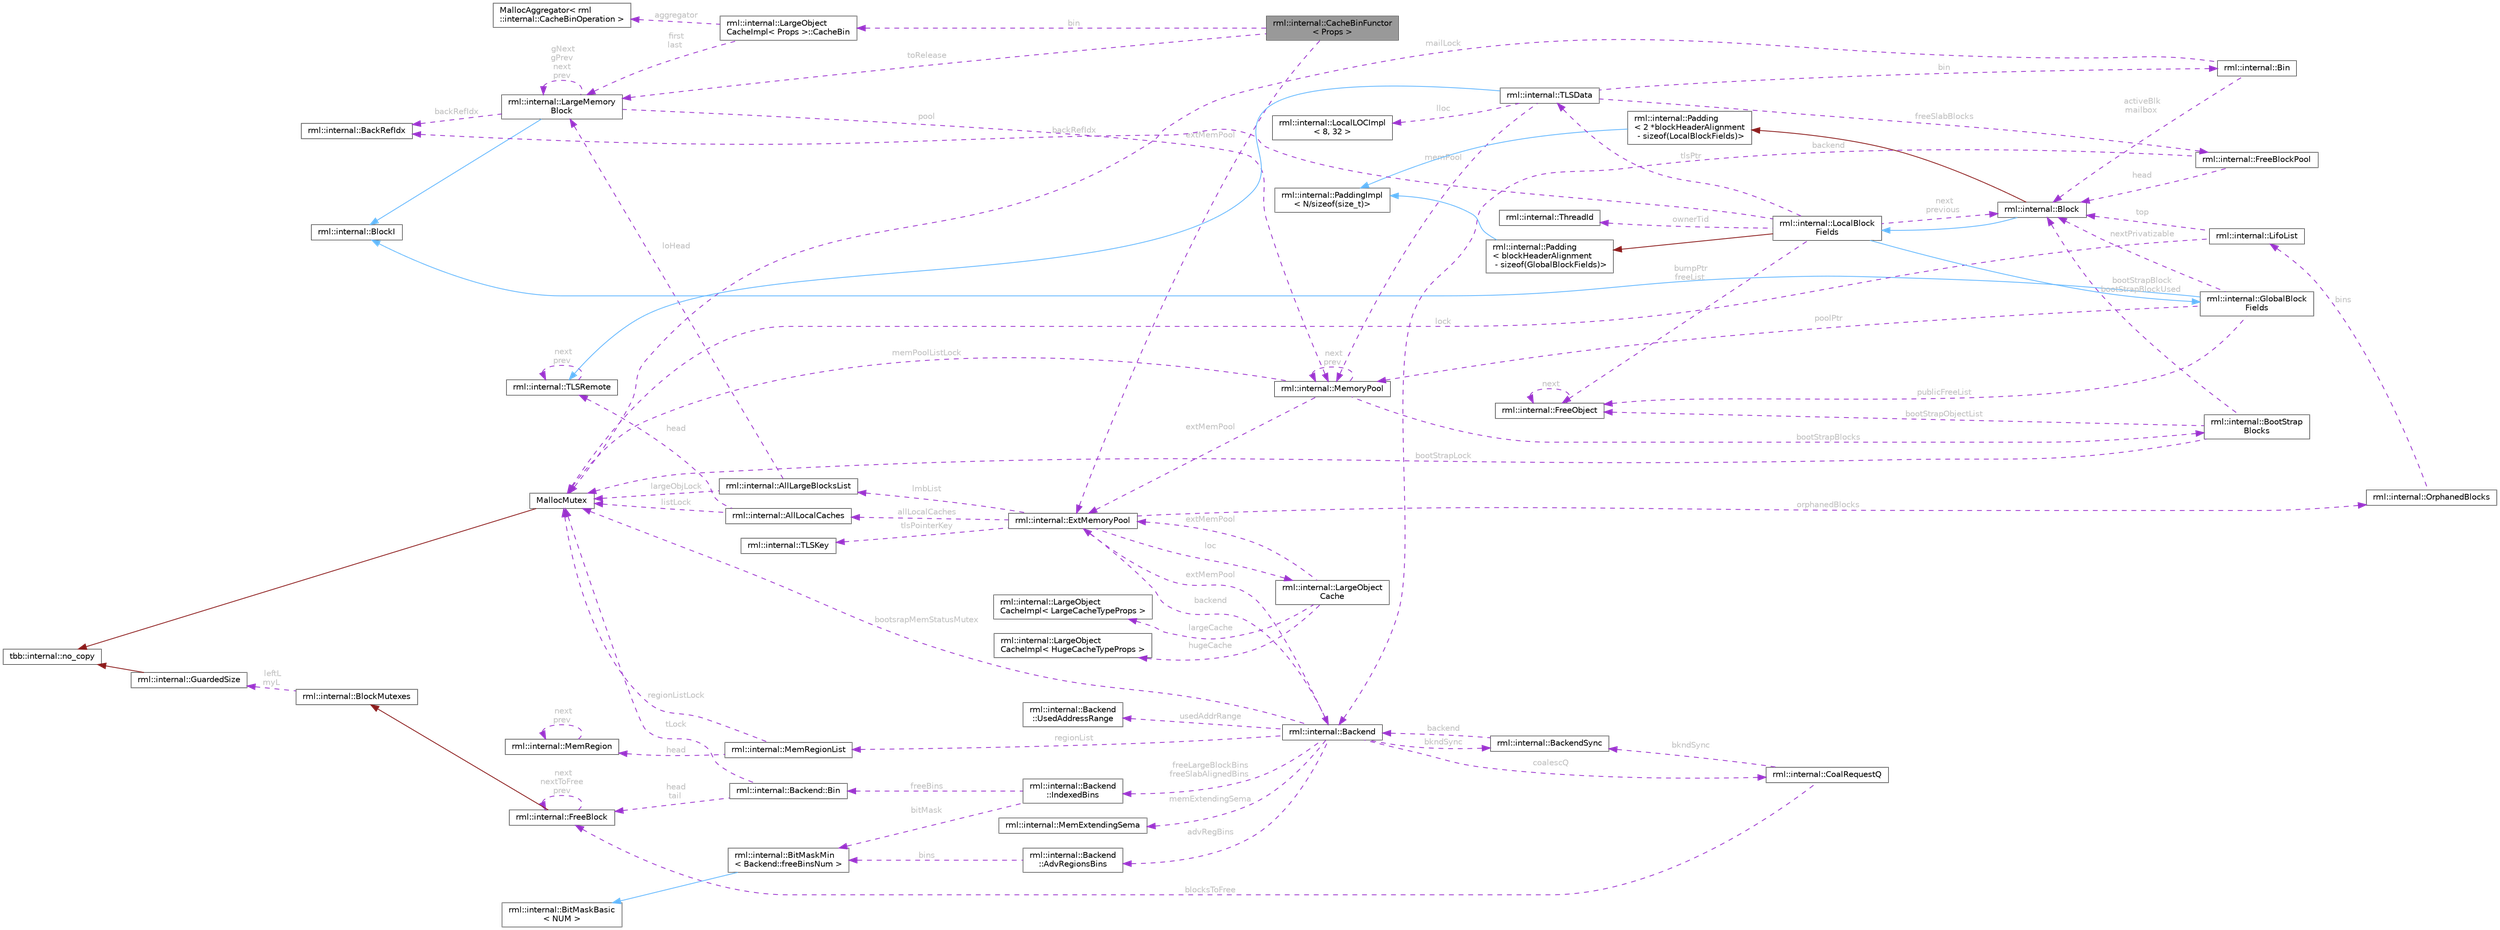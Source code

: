 digraph "rml::internal::CacheBinFunctor&lt; Props &gt;"
{
 // LATEX_PDF_SIZE
  bgcolor="transparent";
  edge [fontname=Helvetica,fontsize=10,labelfontname=Helvetica,labelfontsize=10];
  node [fontname=Helvetica,fontsize=10,shape=box,height=0.2,width=0.4];
  rankdir="LR";
  Node1 [id="Node000001",label="rml::internal::CacheBinFunctor\l\< Props \>",height=0.2,width=0.4,color="gray40", fillcolor="grey60", style="filled", fontcolor="black",tooltip=" "];
  Node2 -> Node1 [id="edge1_Node000001_Node000002",dir="back",color="darkorchid3",style="dashed",tooltip=" ",label=" bin",fontcolor="grey" ];
  Node2 [id="Node000002",label="rml::internal::LargeObject\lCacheImpl\< Props \>::CacheBin",height=0.2,width=0.4,color="gray40", fillcolor="white", style="filled",URL="$classrml_1_1internal_1_1_large_object_cache_impl_1_1_cache_bin.html",tooltip=" "];
  Node3 -> Node2 [id="edge2_Node000002_Node000003",dir="back",color="darkorchid3",style="dashed",tooltip=" ",label=" first\nlast",fontcolor="grey" ];
  Node3 [id="Node000003",label="rml::internal::LargeMemory\lBlock",height=0.2,width=0.4,color="gray40", fillcolor="white", style="filled",URL="$structrml_1_1internal_1_1_large_memory_block.html",tooltip=" "];
  Node4 -> Node3 [id="edge3_Node000003_Node000004",dir="back",color="steelblue1",style="solid",tooltip=" "];
  Node4 [id="Node000004",label="rml::internal::BlockI",height=0.2,width=0.4,color="gray40", fillcolor="white", style="filled",URL="$classrml_1_1internal_1_1_block_i.html",tooltip=" "];
  Node5 -> Node3 [id="edge4_Node000003_Node000005",dir="back",color="darkorchid3",style="dashed",tooltip=" ",label=" pool",fontcolor="grey" ];
  Node5 [id="Node000005",label="rml::internal::MemoryPool",height=0.2,width=0.4,color="gray40", fillcolor="white", style="filled",URL="$classrml_1_1internal_1_1_memory_pool.html",tooltip=" "];
  Node6 -> Node5 [id="edge5_Node000005_Node000006",dir="back",color="darkorchid3",style="dashed",tooltip=" ",label=" memPoolListLock",fontcolor="grey" ];
  Node6 [id="Node000006",label="MallocMutex",height=0.2,width=0.4,color="gray40", fillcolor="white", style="filled",URL="$class_malloc_mutex.html",tooltip="Stripped down version of spin_mutex."];
  Node7 -> Node6 [id="edge6_Node000006_Node000007",dir="back",color="firebrick4",style="solid",tooltip=" "];
  Node7 [id="Node000007",label="tbb::internal::no_copy",height=0.2,width=0.4,color="gray40", fillcolor="white", style="filled",tooltip=" "];
  Node5 -> Node5 [id="edge7_Node000005_Node000005",dir="back",color="darkorchid3",style="dashed",tooltip=" ",label=" next\nprev",fontcolor="grey" ];
  Node8 -> Node5 [id="edge8_Node000005_Node000008",dir="back",color="darkorchid3",style="dashed",tooltip=" ",label=" extMemPool",fontcolor="grey" ];
  Node8 [id="Node000008",label="rml::internal::ExtMemoryPool",height=0.2,width=0.4,color="gray40", fillcolor="white", style="filled",URL="$structrml_1_1internal_1_1_ext_memory_pool.html",tooltip=" "];
  Node9 -> Node8 [id="edge9_Node000008_Node000009",dir="back",color="darkorchid3",style="dashed",tooltip=" ",label=" backend",fontcolor="grey" ];
  Node9 [id="Node000009",label="rml::internal::Backend",height=0.2,width=0.4,color="gray40", fillcolor="white", style="filled",URL="$classrml_1_1internal_1_1_backend.html",tooltip=" "];
  Node8 -> Node9 [id="edge10_Node000009_Node000008",dir="back",color="darkorchid3",style="dashed",tooltip=" ",label=" extMemPool",fontcolor="grey" ];
  Node10 -> Node9 [id="edge11_Node000009_Node000010",dir="back",color="darkorchid3",style="dashed",tooltip=" ",label=" regionList",fontcolor="grey" ];
  Node10 [id="Node000010",label="rml::internal::MemRegionList",height=0.2,width=0.4,color="gray40", fillcolor="white", style="filled",URL="$classrml_1_1internal_1_1_mem_region_list.html",tooltip=" "];
  Node6 -> Node10 [id="edge12_Node000010_Node000006",dir="back",color="darkorchid3",style="dashed",tooltip=" ",label=" regionListLock",fontcolor="grey" ];
  Node11 -> Node10 [id="edge13_Node000010_Node000011",dir="back",color="darkorchid3",style="dashed",tooltip=" ",label=" head",fontcolor="grey" ];
  Node11 [id="Node000011",label="rml::internal::MemRegion",height=0.2,width=0.4,color="gray40", fillcolor="white", style="filled",URL="$structrml_1_1internal_1_1_mem_region.html",tooltip=" "];
  Node11 -> Node11 [id="edge14_Node000011_Node000011",dir="back",color="darkorchid3",style="dashed",tooltip=" ",label=" next\nprev",fontcolor="grey" ];
  Node12 -> Node9 [id="edge15_Node000009_Node000012",dir="back",color="darkorchid3",style="dashed",tooltip=" ",label=" coalescQ",fontcolor="grey" ];
  Node12 [id="Node000012",label="rml::internal::CoalRequestQ",height=0.2,width=0.4,color="gray40", fillcolor="white", style="filled",URL="$classrml_1_1internal_1_1_coal_request_q.html",tooltip=" "];
  Node13 -> Node12 [id="edge16_Node000012_Node000013",dir="back",color="darkorchid3",style="dashed",tooltip=" ",label=" blocksToFree",fontcolor="grey" ];
  Node13 [id="Node000013",label="rml::internal::FreeBlock",height=0.2,width=0.4,color="gray40", fillcolor="white", style="filled",URL="$classrml_1_1internal_1_1_free_block.html",tooltip=" "];
  Node14 -> Node13 [id="edge17_Node000013_Node000014",dir="back",color="firebrick4",style="solid",tooltip=" "];
  Node14 [id="Node000014",label="rml::internal::BlockMutexes",height=0.2,width=0.4,color="gray40", fillcolor="white", style="filled",URL="$classrml_1_1internal_1_1_block_mutexes.html",tooltip=" "];
  Node15 -> Node14 [id="edge18_Node000014_Node000015",dir="back",color="darkorchid3",style="dashed",tooltip=" ",label=" leftL\nmyL",fontcolor="grey" ];
  Node15 [id="Node000015",label="rml::internal::GuardedSize",height=0.2,width=0.4,color="gray40", fillcolor="white", style="filled",URL="$classrml_1_1internal_1_1_guarded_size.html",tooltip=" "];
  Node7 -> Node15 [id="edge19_Node000015_Node000007",dir="back",color="firebrick4",style="solid",tooltip=" "];
  Node13 -> Node13 [id="edge20_Node000013_Node000013",dir="back",color="darkorchid3",style="dashed",tooltip=" ",label=" next\nnextToFree\nprev",fontcolor="grey" ];
  Node16 -> Node12 [id="edge21_Node000012_Node000016",dir="back",color="darkorchid3",style="dashed",tooltip=" ",label=" bkndSync",fontcolor="grey" ];
  Node16 [id="Node000016",label="rml::internal::BackendSync",height=0.2,width=0.4,color="gray40", fillcolor="white", style="filled",URL="$classrml_1_1internal_1_1_backend_sync.html",tooltip=" "];
  Node9 -> Node16 [id="edge22_Node000016_Node000009",dir="back",color="darkorchid3",style="dashed",tooltip=" ",label=" backend",fontcolor="grey" ];
  Node16 -> Node9 [id="edge23_Node000009_Node000016",dir="back",color="darkorchid3",style="dashed",tooltip=" ",label=" bkndSync",fontcolor="grey" ];
  Node17 -> Node9 [id="edge24_Node000009_Node000017",dir="back",color="darkorchid3",style="dashed",tooltip=" ",label=" memExtendingSema",fontcolor="grey" ];
  Node17 [id="Node000017",label="rml::internal::MemExtendingSema",height=0.2,width=0.4,color="gray40", fillcolor="white", style="filled",URL="$classrml_1_1internal_1_1_mem_extending_sema.html",tooltip=" "];
  Node18 -> Node9 [id="edge25_Node000009_Node000018",dir="back",color="darkorchid3",style="dashed",tooltip=" ",label=" usedAddrRange",fontcolor="grey" ];
  Node18 [id="Node000018",label="rml::internal::Backend\l::UsedAddressRange",height=0.2,width=0.4,color="gray40", fillcolor="white", style="filled",URL="$classrml_1_1internal_1_1_backend_1_1_used_address_range.html",tooltip=" "];
  Node6 -> Node9 [id="edge26_Node000009_Node000006",dir="back",color="darkorchid3",style="dashed",tooltip=" ",label=" bootsrapMemStatusMutex",fontcolor="grey" ];
  Node19 -> Node9 [id="edge27_Node000009_Node000019",dir="back",color="darkorchid3",style="dashed",tooltip=" ",label=" advRegBins",fontcolor="grey" ];
  Node19 [id="Node000019",label="rml::internal::Backend\l::AdvRegionsBins",height=0.2,width=0.4,color="gray40", fillcolor="white", style="filled",URL="$classrml_1_1internal_1_1_backend_1_1_adv_regions_bins.html",tooltip=" "];
  Node20 -> Node19 [id="edge28_Node000019_Node000020",dir="back",color="darkorchid3",style="dashed",tooltip=" ",label=" bins",fontcolor="grey" ];
  Node20 [id="Node000020",label="rml::internal::BitMaskMin\l\< Backend::freeBinsNum \>",height=0.2,width=0.4,color="gray40", fillcolor="white", style="filled",URL="$classrml_1_1internal_1_1_bit_mask_min.html",tooltip=" "];
  Node21 -> Node20 [id="edge29_Node000020_Node000021",dir="back",color="steelblue1",style="solid",tooltip=" "];
  Node21 [id="Node000021",label="rml::internal::BitMaskBasic\l\< NUM \>",height=0.2,width=0.4,color="gray40", fillcolor="white", style="filled",URL="$classrml_1_1internal_1_1_bit_mask_basic.html",tooltip=" "];
  Node22 -> Node9 [id="edge30_Node000009_Node000022",dir="back",color="darkorchid3",style="dashed",tooltip=" ",label=" freeLargeBlockBins\nfreeSlabAlignedBins",fontcolor="grey" ];
  Node22 [id="Node000022",label="rml::internal::Backend\l::IndexedBins",height=0.2,width=0.4,color="gray40", fillcolor="white", style="filled",URL="$classrml_1_1internal_1_1_backend_1_1_indexed_bins.html",tooltip=" "];
  Node20 -> Node22 [id="edge31_Node000022_Node000020",dir="back",color="darkorchid3",style="dashed",tooltip=" ",label=" bitMask",fontcolor="grey" ];
  Node23 -> Node22 [id="edge32_Node000022_Node000023",dir="back",color="darkorchid3",style="dashed",tooltip=" ",label=" freeBins",fontcolor="grey" ];
  Node23 [id="Node000023",label="rml::internal::Backend::Bin",height=0.2,width=0.4,color="gray40", fillcolor="white", style="filled",URL="$structrml_1_1internal_1_1_backend_1_1_bin.html",tooltip=" "];
  Node13 -> Node23 [id="edge33_Node000023_Node000013",dir="back",color="darkorchid3",style="dashed",tooltip=" ",label=" head\ntail",fontcolor="grey" ];
  Node6 -> Node23 [id="edge34_Node000023_Node000006",dir="back",color="darkorchid3",style="dashed",tooltip=" ",label=" tLock",fontcolor="grey" ];
  Node24 -> Node8 [id="edge35_Node000008_Node000024",dir="back",color="darkorchid3",style="dashed",tooltip=" ",label=" loc",fontcolor="grey" ];
  Node24 [id="Node000024",label="rml::internal::LargeObject\lCache",height=0.2,width=0.4,color="gray40", fillcolor="white", style="filled",URL="$classrml_1_1internal_1_1_large_object_cache.html",tooltip=" "];
  Node25 -> Node24 [id="edge36_Node000024_Node000025",dir="back",color="darkorchid3",style="dashed",tooltip=" ",label=" hugeCache",fontcolor="grey" ];
  Node25 [id="Node000025",label="rml::internal::LargeObject\lCacheImpl\< HugeCacheTypeProps \>",height=0.2,width=0.4,color="gray40", fillcolor="white", style="filled",URL="$classrml_1_1internal_1_1_large_object_cache_impl.html",tooltip=" "];
  Node26 -> Node24 [id="edge37_Node000024_Node000026",dir="back",color="darkorchid3",style="dashed",tooltip=" ",label=" largeCache",fontcolor="grey" ];
  Node26 [id="Node000026",label="rml::internal::LargeObject\lCacheImpl\< LargeCacheTypeProps \>",height=0.2,width=0.4,color="gray40", fillcolor="white", style="filled",URL="$classrml_1_1internal_1_1_large_object_cache_impl.html",tooltip=" "];
  Node8 -> Node24 [id="edge38_Node000024_Node000008",dir="back",color="darkorchid3",style="dashed",tooltip=" ",label=" extMemPool",fontcolor="grey" ];
  Node27 -> Node8 [id="edge39_Node000008_Node000027",dir="back",color="darkorchid3",style="dashed",tooltip=" ",label=" allLocalCaches",fontcolor="grey" ];
  Node27 [id="Node000027",label="rml::internal::AllLocalCaches",height=0.2,width=0.4,color="gray40", fillcolor="white", style="filled",URL="$classrml_1_1internal_1_1_all_local_caches.html",tooltip=" "];
  Node28 -> Node27 [id="edge40_Node000027_Node000028",dir="back",color="darkorchid3",style="dashed",tooltip=" ",label=" head",fontcolor="grey" ];
  Node28 [id="Node000028",label="rml::internal::TLSRemote",height=0.2,width=0.4,color="gray40", fillcolor="white", style="filled",URL="$structrml_1_1internal_1_1_t_l_s_remote.html",tooltip=" "];
  Node28 -> Node28 [id="edge41_Node000028_Node000028",dir="back",color="darkorchid3",style="dashed",tooltip=" ",label=" next\nprev",fontcolor="grey" ];
  Node6 -> Node27 [id="edge42_Node000027_Node000006",dir="back",color="darkorchid3",style="dashed",tooltip=" ",label=" listLock",fontcolor="grey" ];
  Node29 -> Node8 [id="edge43_Node000008_Node000029",dir="back",color="darkorchid3",style="dashed",tooltip=" ",label=" orphanedBlocks",fontcolor="grey" ];
  Node29 [id="Node000029",label="rml::internal::OrphanedBlocks",height=0.2,width=0.4,color="gray40", fillcolor="white", style="filled",URL="$classrml_1_1internal_1_1_orphaned_blocks.html",tooltip=" "];
  Node30 -> Node29 [id="edge44_Node000029_Node000030",dir="back",color="darkorchid3",style="dashed",tooltip=" ",label=" bins",fontcolor="grey" ];
  Node30 [id="Node000030",label="rml::internal::LifoList",height=0.2,width=0.4,color="gray40", fillcolor="white", style="filled",URL="$classrml_1_1internal_1_1_lifo_list.html",tooltip=" "];
  Node31 -> Node30 [id="edge45_Node000030_Node000031",dir="back",color="darkorchid3",style="dashed",tooltip=" ",label=" top",fontcolor="grey" ];
  Node31 [id="Node000031",label="rml::internal::Block",height=0.2,width=0.4,color="gray40", fillcolor="white", style="filled",URL="$classrml_1_1internal_1_1_block.html",tooltip=" "];
  Node32 -> Node31 [id="edge46_Node000031_Node000032",dir="back",color="steelblue1",style="solid",tooltip=" "];
  Node32 [id="Node000032",label="rml::internal::LocalBlock\lFields",height=0.2,width=0.4,color="gray40", fillcolor="white", style="filled",URL="$classrml_1_1internal_1_1_local_block_fields.html",tooltip=" "];
  Node33 -> Node32 [id="edge47_Node000032_Node000033",dir="back",color="steelblue1",style="solid",tooltip=" "];
  Node33 [id="Node000033",label="rml::internal::GlobalBlock\lFields",height=0.2,width=0.4,color="gray40", fillcolor="white", style="filled",URL="$classrml_1_1internal_1_1_global_block_fields.html",tooltip=" "];
  Node4 -> Node33 [id="edge48_Node000033_Node000004",dir="back",color="steelblue1",style="solid",tooltip=" "];
  Node34 -> Node33 [id="edge49_Node000033_Node000034",dir="back",color="darkorchid3",style="dashed",tooltip=" ",label=" publicFreeList",fontcolor="grey" ];
  Node34 [id="Node000034",label="rml::internal::FreeObject",height=0.2,width=0.4,color="gray40", fillcolor="white", style="filled",URL="$structrml_1_1internal_1_1_free_object.html",tooltip=" "];
  Node34 -> Node34 [id="edge50_Node000034_Node000034",dir="back",color="darkorchid3",style="dashed",tooltip=" ",label=" next",fontcolor="grey" ];
  Node31 -> Node33 [id="edge51_Node000033_Node000031",dir="back",color="darkorchid3",style="dashed",tooltip=" ",label=" nextPrivatizable",fontcolor="grey" ];
  Node5 -> Node33 [id="edge52_Node000033_Node000005",dir="back",color="darkorchid3",style="dashed",tooltip=" ",label=" poolPtr",fontcolor="grey" ];
  Node35 -> Node32 [id="edge53_Node000032_Node000035",dir="back",color="firebrick4",style="solid",tooltip=" "];
  Node35 [id="Node000035",label="rml::internal::Padding\l\< blockHeaderAlignment\l - sizeof(GlobalBlockFields)\>",height=0.2,width=0.4,color="gray40", fillcolor="white", style="filled",URL="$structrml_1_1internal_1_1_padding.html",tooltip=" "];
  Node36 -> Node35 [id="edge54_Node000035_Node000036",dir="back",color="steelblue1",style="solid",tooltip=" "];
  Node36 [id="Node000036",label="rml::internal::PaddingImpl\l\< N/sizeof(size_t)\>",height=0.2,width=0.4,color="gray40", fillcolor="white", style="filled",URL="$structrml_1_1internal_1_1_padding_impl.html",tooltip=" "];
  Node31 -> Node32 [id="edge55_Node000032_Node000031",dir="back",color="darkorchid3",style="dashed",tooltip=" ",label=" next\nprevious",fontcolor="grey" ];
  Node34 -> Node32 [id="edge56_Node000032_Node000034",dir="back",color="darkorchid3",style="dashed",tooltip=" ",label=" bumpPtr\nfreeList",fontcolor="grey" ];
  Node37 -> Node32 [id="edge57_Node000032_Node000037",dir="back",color="darkorchid3",style="dashed",tooltip=" ",label=" tlsPtr",fontcolor="grey" ];
  Node37 [id="Node000037",label="rml::internal::TLSData",height=0.2,width=0.4,color="gray40", fillcolor="white", style="filled",URL="$classrml_1_1internal_1_1_t_l_s_data.html",tooltip=" "];
  Node28 -> Node37 [id="edge58_Node000037_Node000028",dir="back",color="steelblue1",style="solid",tooltip=" "];
  Node5 -> Node37 [id="edge59_Node000037_Node000005",dir="back",color="darkorchid3",style="dashed",tooltip=" ",label=" memPool",fontcolor="grey" ];
  Node38 -> Node37 [id="edge60_Node000037_Node000038",dir="back",color="darkorchid3",style="dashed",tooltip=" ",label=" bin",fontcolor="grey" ];
  Node38 [id="Node000038",label="rml::internal::Bin",height=0.2,width=0.4,color="gray40", fillcolor="white", style="filled",URL="$classrml_1_1internal_1_1_bin.html",tooltip=" "];
  Node31 -> Node38 [id="edge61_Node000038_Node000031",dir="back",color="darkorchid3",style="dashed",tooltip=" ",label=" activeBlk\nmailbox",fontcolor="grey" ];
  Node6 -> Node38 [id="edge62_Node000038_Node000006",dir="back",color="darkorchid3",style="dashed",tooltip=" ",label=" mailLock",fontcolor="grey" ];
  Node39 -> Node37 [id="edge63_Node000037_Node000039",dir="back",color="darkorchid3",style="dashed",tooltip=" ",label=" freeSlabBlocks",fontcolor="grey" ];
  Node39 [id="Node000039",label="rml::internal::FreeBlockPool",height=0.2,width=0.4,color="gray40", fillcolor="white", style="filled",URL="$classrml_1_1internal_1_1_free_block_pool.html",tooltip=" "];
  Node31 -> Node39 [id="edge64_Node000039_Node000031",dir="back",color="darkorchid3",style="dashed",tooltip=" ",label=" head",fontcolor="grey" ];
  Node9 -> Node39 [id="edge65_Node000039_Node000009",dir="back",color="darkorchid3",style="dashed",tooltip=" ",label=" backend",fontcolor="grey" ];
  Node40 -> Node37 [id="edge66_Node000037_Node000040",dir="back",color="darkorchid3",style="dashed",tooltip=" ",label=" lloc",fontcolor="grey" ];
  Node40 [id="Node000040",label="rml::internal::LocalLOCImpl\l\< 8, 32 \>",height=0.2,width=0.4,color="gray40", fillcolor="white", style="filled",URL="$classrml_1_1internal_1_1_local_l_o_c_impl.html",tooltip=" "];
  Node41 -> Node32 [id="edge67_Node000032_Node000041",dir="back",color="darkorchid3",style="dashed",tooltip=" ",label=" ownerTid",fontcolor="grey" ];
  Node41 [id="Node000041",label="rml::internal::ThreadId",height=0.2,width=0.4,color="gray40", fillcolor="white", style="filled",URL="$classrml_1_1internal_1_1_thread_id.html",tooltip=" "];
  Node42 -> Node32 [id="edge68_Node000032_Node000042",dir="back",color="darkorchid3",style="dashed",tooltip=" ",label=" backRefIdx",fontcolor="grey" ];
  Node42 [id="Node000042",label="rml::internal::BackRefIdx",height=0.2,width=0.4,color="gray40", fillcolor="white", style="filled",URL="$classrml_1_1internal_1_1_back_ref_idx.html",tooltip=" "];
  Node43 -> Node31 [id="edge69_Node000031_Node000043",dir="back",color="firebrick4",style="solid",tooltip=" "];
  Node43 [id="Node000043",label="rml::internal::Padding\l\< 2 *blockHeaderAlignment\l - sizeof(LocalBlockFields)\>",height=0.2,width=0.4,color="gray40", fillcolor="white", style="filled",URL="$structrml_1_1internal_1_1_padding.html",tooltip=" "];
  Node36 -> Node43 [id="edge70_Node000043_Node000036",dir="back",color="steelblue1",style="solid",tooltip=" "];
  Node6 -> Node30 [id="edge71_Node000030_Node000006",dir="back",color="darkorchid3",style="dashed",tooltip=" ",label=" lock",fontcolor="grey" ];
  Node44 -> Node8 [id="edge72_Node000008_Node000044",dir="back",color="darkorchid3",style="dashed",tooltip=" ",label=" lmbList",fontcolor="grey" ];
  Node44 [id="Node000044",label="rml::internal::AllLargeBlocksList",height=0.2,width=0.4,color="gray40", fillcolor="white", style="filled",URL="$classrml_1_1internal_1_1_all_large_blocks_list.html",tooltip=" "];
  Node6 -> Node44 [id="edge73_Node000044_Node000006",dir="back",color="darkorchid3",style="dashed",tooltip=" ",label=" largeObjLock",fontcolor="grey" ];
  Node3 -> Node44 [id="edge74_Node000044_Node000003",dir="back",color="darkorchid3",style="dashed",tooltip=" ",label=" loHead",fontcolor="grey" ];
  Node45 -> Node8 [id="edge75_Node000008_Node000045",dir="back",color="darkorchid3",style="dashed",tooltip=" ",label=" tlsPointerKey",fontcolor="grey" ];
  Node45 [id="Node000045",label="rml::internal::TLSKey",height=0.2,width=0.4,color="gray40", fillcolor="white", style="filled",URL="$classrml_1_1internal_1_1_t_l_s_key.html",tooltip=" "];
  Node46 -> Node5 [id="edge76_Node000005_Node000046",dir="back",color="darkorchid3",style="dashed",tooltip=" ",label=" bootStrapBlocks",fontcolor="grey" ];
  Node46 [id="Node000046",label="rml::internal::BootStrap\lBlocks",height=0.2,width=0.4,color="gray40", fillcolor="white", style="filled",URL="$classrml_1_1internal_1_1_boot_strap_blocks.html",tooltip=" "];
  Node6 -> Node46 [id="edge77_Node000046_Node000006",dir="back",color="darkorchid3",style="dashed",tooltip=" ",label=" bootStrapLock",fontcolor="grey" ];
  Node31 -> Node46 [id="edge78_Node000046_Node000031",dir="back",color="darkorchid3",style="dashed",tooltip=" ",label=" bootStrapBlock\nbootStrapBlockUsed",fontcolor="grey" ];
  Node34 -> Node46 [id="edge79_Node000046_Node000034",dir="back",color="darkorchid3",style="dashed",tooltip=" ",label=" bootStrapObjectList",fontcolor="grey" ];
  Node3 -> Node3 [id="edge80_Node000003_Node000003",dir="back",color="darkorchid3",style="dashed",tooltip=" ",label=" gNext\ngPrev\nnext\nprev",fontcolor="grey" ];
  Node42 -> Node3 [id="edge81_Node000003_Node000042",dir="back",color="darkorchid3",style="dashed",tooltip=" ",label=" backRefIdx",fontcolor="grey" ];
  Node47 -> Node2 [id="edge82_Node000002_Node000047",dir="back",color="darkorchid3",style="dashed",tooltip=" ",label=" aggregator",fontcolor="grey" ];
  Node47 [id="Node000047",label="MallocAggregator\< rml\l::internal::CacheBinOperation \>",height=0.2,width=0.4,color="gray40", fillcolor="white", style="filled",URL="$struct_malloc_aggregator.html",tooltip=" "];
  Node8 -> Node1 [id="edge83_Node000001_Node000008",dir="back",color="darkorchid3",style="dashed",tooltip=" ",label=" extMemPool",fontcolor="grey" ];
  Node3 -> Node1 [id="edge84_Node000001_Node000003",dir="back",color="darkorchid3",style="dashed",tooltip=" ",label=" toRelease",fontcolor="grey" ];
}
